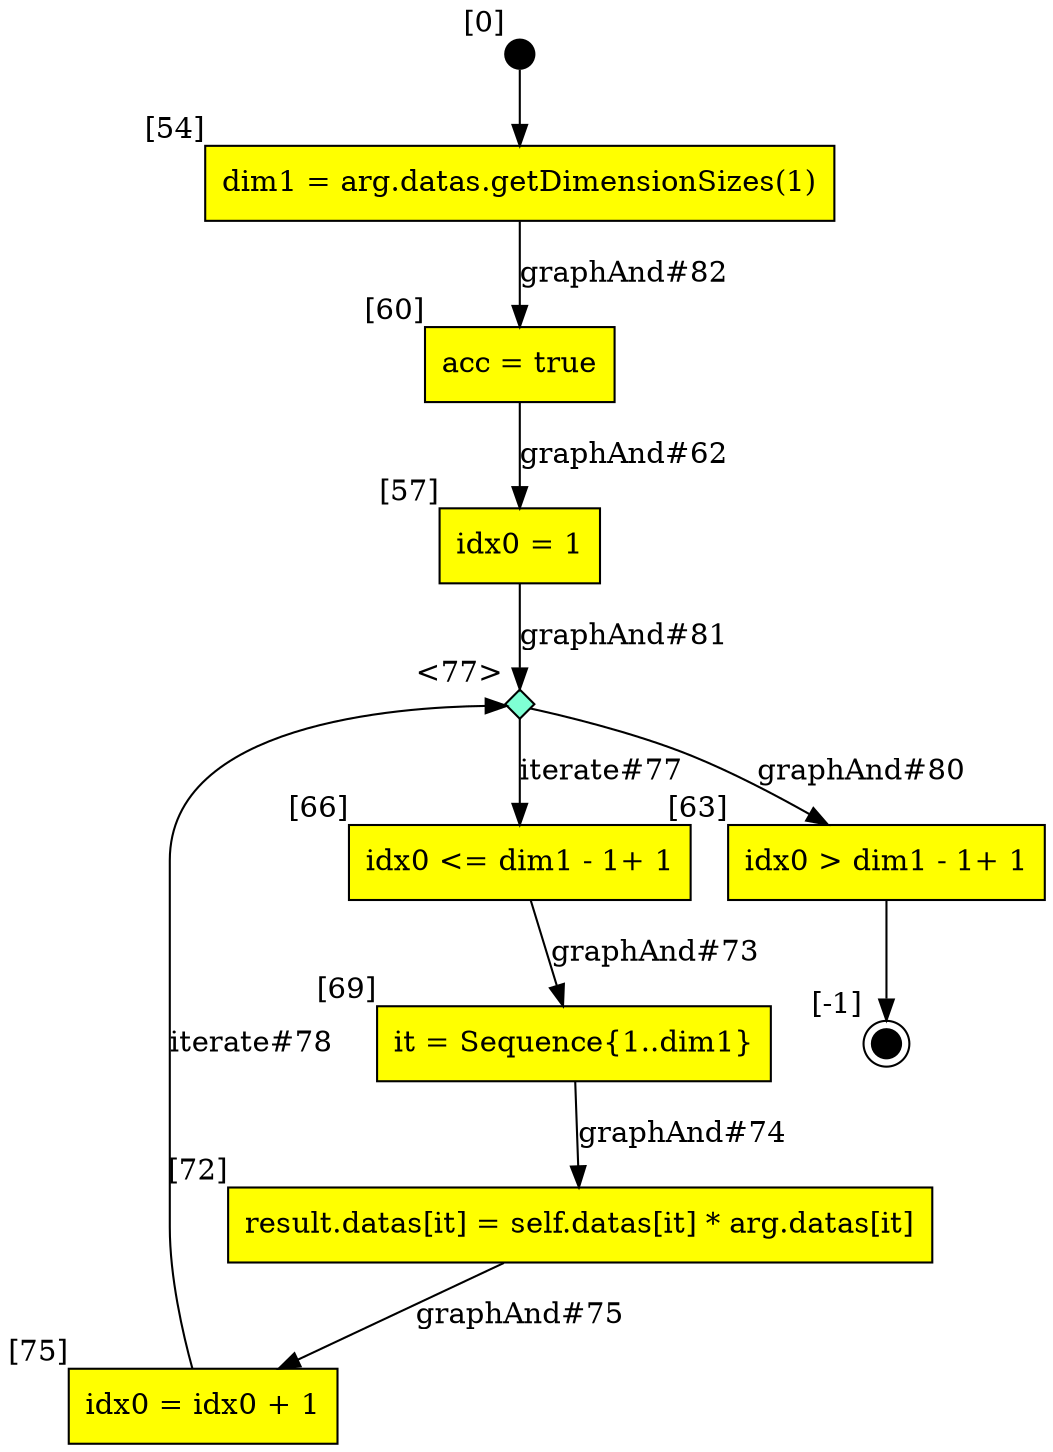 digraph CLG {
  64 [style=filled, fillcolor=black, shape="doublecircle", label="", fixedsize=true, width=.2, height=.2, xlabel="[-1]"];
  66 [shape="box", label="idx0 <= dim1 - 1+ 1", style=filled, fillcolor=yellow, xlabel="[66]"];
  53 [style=filled, fillcolor=black, shape="circle", label="", fixedsize=true, width=.2, height=.2, xlabel="[0]"];
  69 [shape="box", label="it = Sequence{1..dim1}", style=filled, fillcolor=yellow, xlabel="[69]"];
  54 [shape="box", label="dim1 = arg.datas.getDimensionSizes(1)", style=filled, fillcolor=yellow, xlabel="[54]"];
  72 [shape="box", label="result.datas[it] = self.datas[it] * arg.datas[it]", style=filled, fillcolor=yellow, xlabel="[72]"];
  57 [shape="box", label="idx0 = 1", style=filled, fillcolor=yellow, xlabel="[57]"];
  75 [shape="box", label="idx0 = idx0 + 1", style=filled, fillcolor=yellow, xlabel="[75]"];
  60 [shape="box", label="acc = true", style=filled, fillcolor=yellow, xlabel="[60]"];
  77 [shape="diamond", label="", xlabel="<77>", style=filled, fillcolor=aquamarine, fixedsize=true, width=.2, height=.2];
  63 [shape="box", label="idx0 > dim1 - 1+ 1", style=filled, fillcolor=yellow, xlabel="[63]"];
  77 -> 63[label="graphAnd#80"];
  63 -> 64;
  57 -> 77[label="graphAnd#81"];
  54 -> 60[label="graphAnd#82"];
  53 -> 54;
  66 -> 69[label="graphAnd#73"];
  69 -> 72[label="graphAnd#74"];
  72 -> 75[label="graphAnd#75"];
  77 -> 66[label="iterate#77"];
  60 -> 57[label="graphAnd#62"];
  75 -> 77[label="iterate#78"];
}
